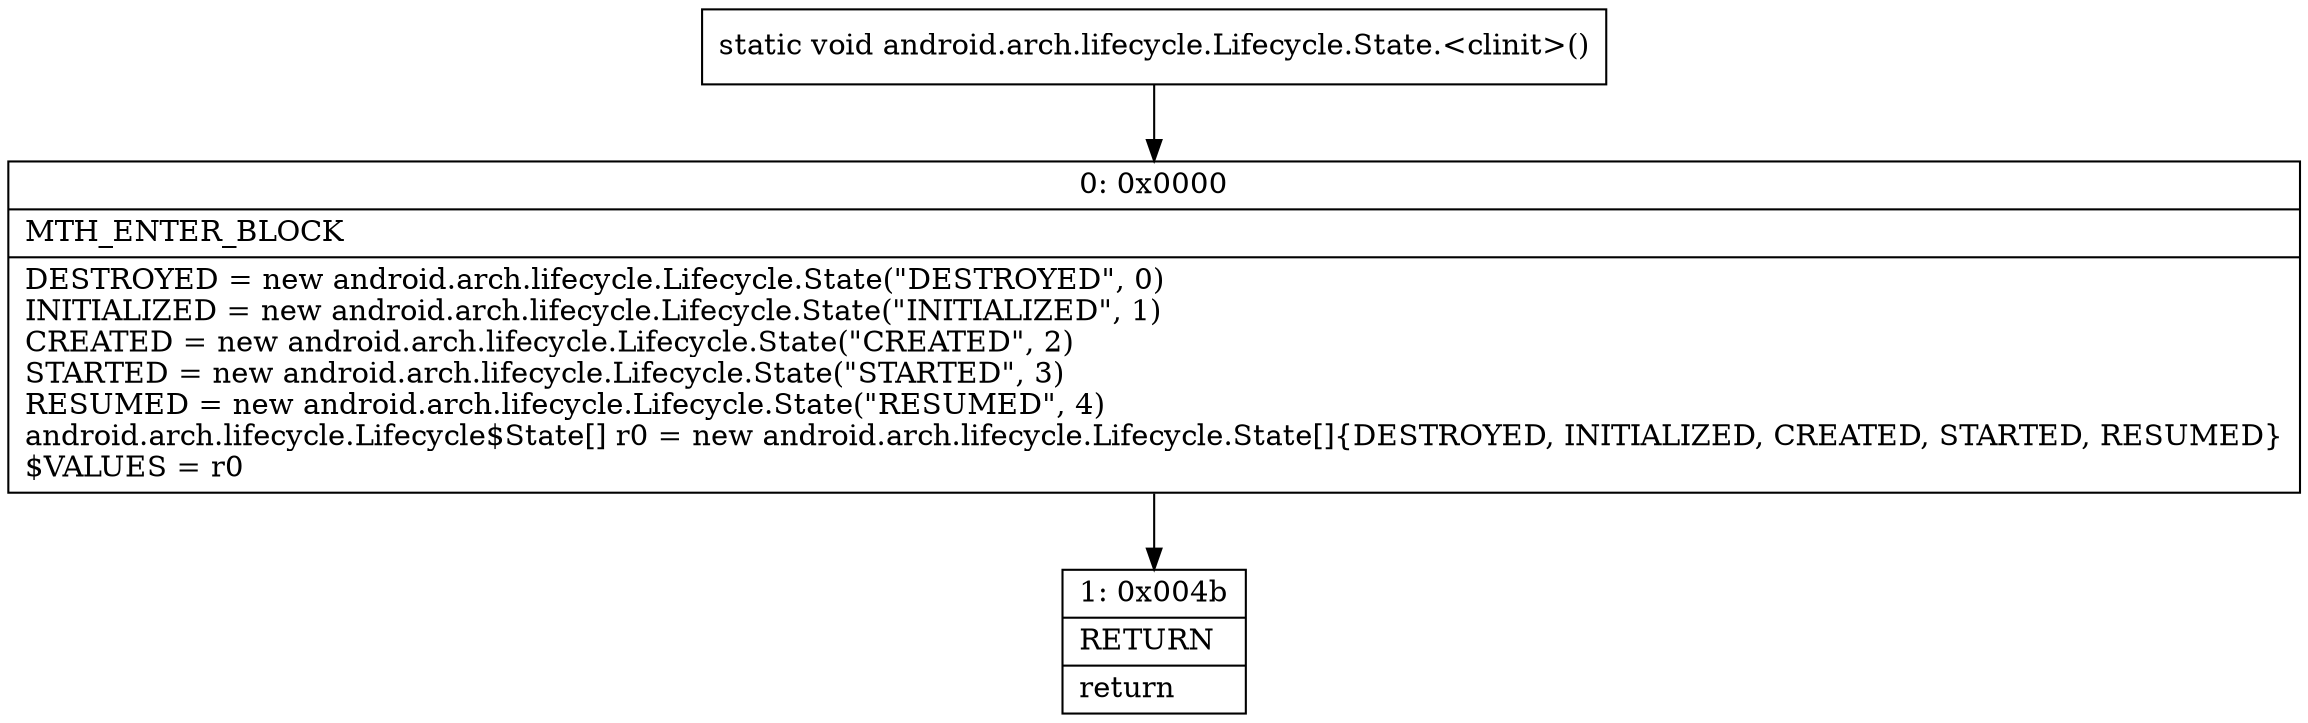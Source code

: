 digraph "CFG forandroid.arch.lifecycle.Lifecycle.State.\<clinit\>()V" {
Node_0 [shape=record,label="{0\:\ 0x0000|MTH_ENTER_BLOCK\l|DESTROYED = new android.arch.lifecycle.Lifecycle.State(\"DESTROYED\", 0)\lINITIALIZED = new android.arch.lifecycle.Lifecycle.State(\"INITIALIZED\", 1)\lCREATED = new android.arch.lifecycle.Lifecycle.State(\"CREATED\", 2)\lSTARTED = new android.arch.lifecycle.Lifecycle.State(\"STARTED\", 3)\lRESUMED = new android.arch.lifecycle.Lifecycle.State(\"RESUMED\", 4)\landroid.arch.lifecycle.Lifecycle$State[] r0 = new android.arch.lifecycle.Lifecycle.State[]\{DESTROYED, INITIALIZED, CREATED, STARTED, RESUMED\}\l$VALUES = r0\l}"];
Node_1 [shape=record,label="{1\:\ 0x004b|RETURN\l|return\l}"];
MethodNode[shape=record,label="{static void android.arch.lifecycle.Lifecycle.State.\<clinit\>() }"];
MethodNode -> Node_0;
Node_0 -> Node_1;
}

